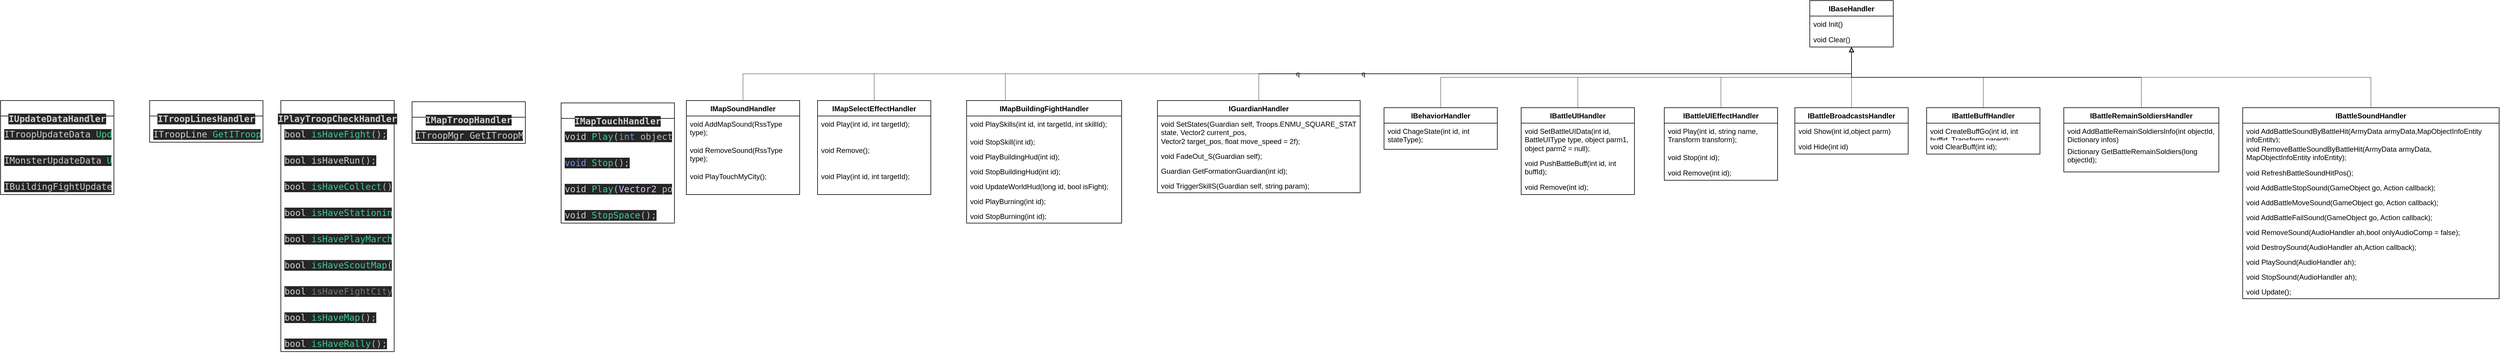 <mxfile version="22.1.5" type="github">
  <diagram id="C5RBs43oDa-KdzZeNtuy" name="Page-1">
    <mxGraphModel dx="3838" dy="683" grid="1" gridSize="10" guides="1" tooltips="1" connect="1" arrows="1" fold="1" page="1" pageScale="1" pageWidth="827" pageHeight="1169" background="none" math="0" shadow="0">
      <root>
        <mxCell id="WIyWlLk6GJQsqaUBKTNV-0" />
        <mxCell id="WIyWlLk6GJQsqaUBKTNV-1" parent="WIyWlLk6GJQsqaUBKTNV-0" />
        <mxCell id="vtyjgrVnTe7GE00nzrDD-10" value="IBaseHandler" style="swimlane;childLayout=stackLayout;horizontal=1;startSize=26;fillColor=none;horizontalStack=0;resizeParent=1;resizeParentMax=0;resizeLast=0;collapsible=1;marginBottom=0;whiteSpace=wrap;html=1;align=center;verticalAlign=top;labelBackgroundColor=none;" parent="WIyWlLk6GJQsqaUBKTNV-1" vertex="1">
          <mxGeometry x="344" y="150" width="140" height="78" as="geometry" />
        </mxCell>
        <mxCell id="vtyjgrVnTe7GE00nzrDD-11" value="void Init()" style="text;strokeColor=none;fillColor=none;align=left;verticalAlign=top;spacingLeft=4;spacingRight=4;overflow=hidden;rotatable=0;points=[[0,0.5],[1,0.5]];portConstraint=eastwest;whiteSpace=wrap;html=1;labelBackgroundColor=none;" parent="vtyjgrVnTe7GE00nzrDD-10" vertex="1">
          <mxGeometry y="26" width="140" height="26" as="geometry" />
        </mxCell>
        <mxCell id="vtyjgrVnTe7GE00nzrDD-12" value="void Clear()" style="text;strokeColor=none;fillColor=none;align=left;verticalAlign=top;spacingLeft=4;spacingRight=4;overflow=hidden;rotatable=0;points=[[0,0.5],[1,0.5]];portConstraint=eastwest;whiteSpace=wrap;html=1;labelBackgroundColor=none;" parent="vtyjgrVnTe7GE00nzrDD-10" vertex="1">
          <mxGeometry y="52" width="140" height="26" as="geometry" />
        </mxCell>
        <mxCell id="vtyjgrVnTe7GE00nzrDD-21" value="" style="edgeStyle=orthogonalEdgeStyle;rounded=0;orthogonalLoop=1;jettySize=auto;html=1;dashed=1;dashPattern=1 1;endArrow=block;endFill=0;labelBackgroundColor=none;fontColor=default;" parent="WIyWlLk6GJQsqaUBKTNV-1" source="vtyjgrVnTe7GE00nzrDD-14" target="vtyjgrVnTe7GE00nzrDD-10" edge="1">
          <mxGeometry relative="1" as="geometry" />
        </mxCell>
        <mxCell id="vtyjgrVnTe7GE00nzrDD-14" value="IBattleBroadcastsHandler" style="swimlane;childLayout=stackLayout;horizontal=1;startSize=26;fillColor=none;horizontalStack=0;resizeParent=1;resizeParentMax=0;resizeLast=0;collapsible=1;marginBottom=0;whiteSpace=wrap;html=1;align=center;verticalAlign=top;labelBackgroundColor=none;" parent="WIyWlLk6GJQsqaUBKTNV-1" vertex="1">
          <mxGeometry x="319" y="330" width="190" height="78" as="geometry" />
        </mxCell>
        <mxCell id="vtyjgrVnTe7GE00nzrDD-15" value="void Show(int id,object parm)" style="text;strokeColor=none;fillColor=none;align=left;verticalAlign=top;spacingLeft=4;spacingRight=4;overflow=hidden;rotatable=0;points=[[0,0.5],[1,0.5]];portConstraint=eastwest;whiteSpace=wrap;html=1;labelBackgroundColor=none;" parent="vtyjgrVnTe7GE00nzrDD-14" vertex="1">
          <mxGeometry y="26" width="190" height="26" as="geometry" />
        </mxCell>
        <mxCell id="vtyjgrVnTe7GE00nzrDD-16" value="void Hide(int id)" style="text;strokeColor=none;fillColor=none;align=left;verticalAlign=top;spacingLeft=4;spacingRight=4;overflow=hidden;rotatable=0;points=[[0,0.5],[1,0.5]];portConstraint=eastwest;whiteSpace=wrap;html=1;labelBackgroundColor=none;" parent="vtyjgrVnTe7GE00nzrDD-14" vertex="1">
          <mxGeometry y="52" width="190" height="26" as="geometry" />
        </mxCell>
        <mxCell id="vtyjgrVnTe7GE00nzrDD-22" value="IBattleBuffHandler" style="swimlane;childLayout=stackLayout;horizontal=1;startSize=26;fillColor=none;horizontalStack=0;resizeParent=1;resizeParentMax=0;resizeLast=0;collapsible=1;marginBottom=0;whiteSpace=wrap;html=1;align=center;verticalAlign=top;labelBackgroundColor=none;" parent="WIyWlLk6GJQsqaUBKTNV-1" vertex="1">
          <mxGeometry x="540" y="330" width="190" height="78" as="geometry" />
        </mxCell>
        <mxCell id="vtyjgrVnTe7GE00nzrDD-23" value="void CreateBuffGo(int id, int buffid, Transform parent);" style="text;strokeColor=none;fillColor=none;align=left;verticalAlign=top;spacingLeft=4;spacingRight=4;overflow=hidden;rotatable=0;points=[[0,0.5],[1,0.5]];portConstraint=eastwest;whiteSpace=wrap;html=1;labelBackgroundColor=none;" parent="vtyjgrVnTe7GE00nzrDD-22" vertex="1">
          <mxGeometry y="26" width="190" height="26" as="geometry" />
        </mxCell>
        <mxCell id="vtyjgrVnTe7GE00nzrDD-24" value="void ClearBuff(int id);" style="text;strokeColor=none;fillColor=none;align=left;verticalAlign=top;spacingLeft=4;spacingRight=4;overflow=hidden;rotatable=0;points=[[0,0.5],[1,0.5]];portConstraint=eastwest;whiteSpace=wrap;html=1;labelBackgroundColor=none;" parent="vtyjgrVnTe7GE00nzrDD-22" vertex="1">
          <mxGeometry y="52" width="190" height="26" as="geometry" />
        </mxCell>
        <mxCell id="vtyjgrVnTe7GE00nzrDD-25" value="IBattleRemainSoldiersHandler" style="swimlane;childLayout=stackLayout;horizontal=1;startSize=26;fillColor=none;horizontalStack=0;resizeParent=1;resizeParentMax=0;resizeLast=0;collapsible=1;marginBottom=0;whiteSpace=wrap;html=1;align=center;verticalAlign=top;labelBackgroundColor=none;" parent="WIyWlLk6GJQsqaUBKTNV-1" vertex="1">
          <mxGeometry x="770" y="330" width="260" height="108" as="geometry" />
        </mxCell>
        <mxCell id="vtyjgrVnTe7GE00nzrDD-26" value="void AddBattleRemainSoldiersInfo(int objectId, Dictionary infos)" style="text;strokeColor=none;fillColor=none;align=left;verticalAlign=top;spacingLeft=4;spacingRight=4;overflow=hidden;rotatable=0;points=[[0,0.5],[1,0.5]];portConstraint=eastwest;whiteSpace=wrap;html=1;labelBackgroundColor=none;" parent="vtyjgrVnTe7GE00nzrDD-25" vertex="1">
          <mxGeometry y="26" width="260" height="34" as="geometry" />
        </mxCell>
        <mxCell id="vtyjgrVnTe7GE00nzrDD-27" value="Dictionary GetBattleRemainSoldiers(long objectId);" style="text;strokeColor=none;fillColor=none;align=left;verticalAlign=top;spacingLeft=4;spacingRight=4;overflow=hidden;rotatable=0;points=[[0,0.5],[1,0.5]];portConstraint=eastwest;whiteSpace=wrap;html=1;labelBackgroundColor=none;" parent="vtyjgrVnTe7GE00nzrDD-25" vertex="1">
          <mxGeometry y="60" width="260" height="48" as="geometry" />
        </mxCell>
        <mxCell id="vtyjgrVnTe7GE00nzrDD-28" value="" style="edgeStyle=orthogonalEdgeStyle;rounded=0;orthogonalLoop=1;jettySize=auto;html=1;dashed=1;dashPattern=1 1;endArrow=block;endFill=0;exitX=0.5;exitY=0;exitDx=0;exitDy=0;labelBackgroundColor=none;fontColor=default;" parent="WIyWlLk6GJQsqaUBKTNV-1" source="vtyjgrVnTe7GE00nzrDD-22" target="vtyjgrVnTe7GE00nzrDD-10" edge="1">
          <mxGeometry relative="1" as="geometry">
            <mxPoint x="424" y="340" as="sourcePoint" />
            <mxPoint x="424" y="238" as="targetPoint" />
          </mxGeometry>
        </mxCell>
        <mxCell id="vtyjgrVnTe7GE00nzrDD-29" value="" style="edgeStyle=orthogonalEdgeStyle;rounded=0;orthogonalLoop=1;jettySize=auto;html=1;dashed=1;dashPattern=1 1;endArrow=block;endFill=0;exitX=0.5;exitY=0;exitDx=0;exitDy=0;labelBackgroundColor=none;fontColor=default;" parent="WIyWlLk6GJQsqaUBKTNV-1" source="vtyjgrVnTe7GE00nzrDD-25" target="vtyjgrVnTe7GE00nzrDD-10" edge="1">
          <mxGeometry relative="1" as="geometry">
            <mxPoint x="645" y="340" as="sourcePoint" />
            <mxPoint x="424" y="238" as="targetPoint" />
          </mxGeometry>
        </mxCell>
        <mxCell id="vtyjgrVnTe7GE00nzrDD-30" value="IBattleSoundHandler" style="swimlane;childLayout=stackLayout;horizontal=1;startSize=26;fillColor=none;horizontalStack=0;resizeParent=1;resizeParentMax=0;resizeLast=0;collapsible=1;marginBottom=0;whiteSpace=wrap;html=1;align=center;verticalAlign=top;flipH=1;labelBackgroundColor=none;" parent="WIyWlLk6GJQsqaUBKTNV-1" vertex="1">
          <mxGeometry x="1070" y="330" width="430" height="321" as="geometry" />
        </mxCell>
        <mxCell id="vtyjgrVnTe7GE00nzrDD-31" value="void AddBattleSoundByBattleHit(ArmyData armyData,MapObjectInfoEntity infoEntity);" style="text;strokeColor=none;fillColor=none;align=left;verticalAlign=top;spacingLeft=4;spacingRight=4;overflow=hidden;rotatable=0;points=[[0,0.5],[1,0.5]];portConstraint=eastwest;whiteSpace=wrap;html=1;labelBackgroundColor=none;" parent="vtyjgrVnTe7GE00nzrDD-30" vertex="1">
          <mxGeometry y="26" width="430" height="30" as="geometry" />
        </mxCell>
        <mxCell id="vtyjgrVnTe7GE00nzrDD-39" value="void RemoveBattleSoundByBattleHit(ArmyData armyData, MapObjectInfoEntity infoEntity);" style="text;strokeColor=none;fillColor=none;align=left;verticalAlign=top;spacingLeft=4;spacingRight=4;overflow=hidden;rotatable=0;points=[[0,0.5],[1,0.5]];portConstraint=eastwest;whiteSpace=wrap;html=1;labelBackgroundColor=none;" parent="vtyjgrVnTe7GE00nzrDD-30" vertex="1">
          <mxGeometry y="56" width="430" height="40" as="geometry" />
        </mxCell>
        <mxCell id="vtyjgrVnTe7GE00nzrDD-43" value="void RefreshBattleSoundHitPos();" style="text;strokeColor=none;fillColor=none;align=left;verticalAlign=top;spacingLeft=4;spacingRight=4;overflow=hidden;rotatable=0;points=[[0,0.5],[1,0.5]];portConstraint=eastwest;whiteSpace=wrap;html=1;labelBackgroundColor=none;" parent="vtyjgrVnTe7GE00nzrDD-30" vertex="1">
          <mxGeometry y="96" width="430" height="25" as="geometry" />
        </mxCell>
        <mxCell id="vtyjgrVnTe7GE00nzrDD-42" value="void AddBattleStopSound(GameObject go, Action callback);" style="text;strokeColor=none;fillColor=none;align=left;verticalAlign=top;spacingLeft=4;spacingRight=4;overflow=hidden;rotatable=0;points=[[0,0.5],[1,0.5]];portConstraint=eastwest;whiteSpace=wrap;html=1;labelBackgroundColor=none;" parent="vtyjgrVnTe7GE00nzrDD-30" vertex="1">
          <mxGeometry y="121" width="430" height="25" as="geometry" />
        </mxCell>
        <mxCell id="vtyjgrVnTe7GE00nzrDD-41" value="void AddBattleMoveSound(GameObject go, Action callback);" style="text;strokeColor=none;fillColor=none;align=left;verticalAlign=top;spacingLeft=4;spacingRight=4;overflow=hidden;rotatable=0;points=[[0,0.5],[1,0.5]];portConstraint=eastwest;whiteSpace=wrap;html=1;labelBackgroundColor=none;" parent="vtyjgrVnTe7GE00nzrDD-30" vertex="1">
          <mxGeometry y="146" width="430" height="25" as="geometry" />
        </mxCell>
        <mxCell id="vtyjgrVnTe7GE00nzrDD-40" value="void AddBattleFailSound(GameObject go, Action callback);" style="text;strokeColor=none;fillColor=none;align=left;verticalAlign=top;spacingLeft=4;spacingRight=4;overflow=hidden;rotatable=0;points=[[0,0.5],[1,0.5]];portConstraint=eastwest;whiteSpace=wrap;html=1;labelBackgroundColor=none;" parent="vtyjgrVnTe7GE00nzrDD-30" vertex="1">
          <mxGeometry y="171" width="430" height="25" as="geometry" />
        </mxCell>
        <mxCell id="vtyjgrVnTe7GE00nzrDD-45" value="void RemoveSound(AudioHandler ah,bool onlyAudioComp = false);" style="text;strokeColor=none;fillColor=none;align=left;verticalAlign=top;spacingLeft=4;spacingRight=4;overflow=hidden;rotatable=0;points=[[0,0.5],[1,0.5]];portConstraint=eastwest;whiteSpace=wrap;html=1;labelBackgroundColor=none;" parent="vtyjgrVnTe7GE00nzrDD-30" vertex="1">
          <mxGeometry y="196" width="430" height="25" as="geometry" />
        </mxCell>
        <mxCell id="vtyjgrVnTe7GE00nzrDD-44" value="void DestroySound(AudioHandler ah,Action callback);" style="text;strokeColor=none;fillColor=none;align=left;verticalAlign=top;spacingLeft=4;spacingRight=4;overflow=hidden;rotatable=0;points=[[0,0.5],[1,0.5]];portConstraint=eastwest;whiteSpace=wrap;html=1;labelBackgroundColor=none;" parent="vtyjgrVnTe7GE00nzrDD-30" vertex="1">
          <mxGeometry y="221" width="430" height="25" as="geometry" />
        </mxCell>
        <mxCell id="vtyjgrVnTe7GE00nzrDD-47" value="void PlaySound(AudioHandler ah);" style="text;strokeColor=none;fillColor=none;align=left;verticalAlign=top;spacingLeft=4;spacingRight=4;overflow=hidden;rotatable=0;points=[[0,0.5],[1,0.5]];portConstraint=eastwest;whiteSpace=wrap;html=1;labelBackgroundColor=none;" parent="vtyjgrVnTe7GE00nzrDD-30" vertex="1">
          <mxGeometry y="246" width="430" height="25" as="geometry" />
        </mxCell>
        <mxCell id="vtyjgrVnTe7GE00nzrDD-46" value="void StopSound(AudioHandler ah);" style="text;strokeColor=none;fillColor=none;align=left;verticalAlign=top;spacingLeft=4;spacingRight=4;overflow=hidden;rotatable=0;points=[[0,0.5],[1,0.5]];portConstraint=eastwest;whiteSpace=wrap;html=1;labelBackgroundColor=none;" parent="vtyjgrVnTe7GE00nzrDD-30" vertex="1">
          <mxGeometry y="271" width="430" height="25" as="geometry" />
        </mxCell>
        <mxCell id="vtyjgrVnTe7GE00nzrDD-32" value="void Update();" style="text;strokeColor=none;fillColor=none;align=left;verticalAlign=top;spacingLeft=4;spacingRight=4;overflow=hidden;rotatable=0;points=[[0,0.5],[1,0.5]];portConstraint=eastwest;whiteSpace=wrap;html=1;labelBackgroundColor=none;" parent="vtyjgrVnTe7GE00nzrDD-30" vertex="1">
          <mxGeometry y="296" width="430" height="25" as="geometry" />
        </mxCell>
        <mxCell id="vtyjgrVnTe7GE00nzrDD-49" value="" style="edgeStyle=orthogonalEdgeStyle;rounded=0;orthogonalLoop=1;jettySize=auto;html=1;dashed=1;dashPattern=1 1;endArrow=block;endFill=0;exitX=0.5;exitY=0;exitDx=0;exitDy=0;labelBackgroundColor=none;fontColor=default;" parent="WIyWlLk6GJQsqaUBKTNV-1" source="vtyjgrVnTe7GE00nzrDD-30" target="vtyjgrVnTe7GE00nzrDD-10" edge="1">
          <mxGeometry relative="1" as="geometry">
            <mxPoint x="910" y="340" as="sourcePoint" />
            <mxPoint x="424" y="238" as="targetPoint" />
          </mxGeometry>
        </mxCell>
        <mxCell id="vtyjgrVnTe7GE00nzrDD-50" value="IBattleUIEffectHandler" style="swimlane;childLayout=stackLayout;horizontal=1;startSize=26;fillColor=none;horizontalStack=0;resizeParent=1;resizeParentMax=0;resizeLast=0;collapsible=1;marginBottom=0;whiteSpace=wrap;html=1;align=center;verticalAlign=top;labelBackgroundColor=none;" parent="WIyWlLk6GJQsqaUBKTNV-1" vertex="1">
          <mxGeometry x="100" y="330" width="190" height="122" as="geometry" />
        </mxCell>
        <mxCell id="vtyjgrVnTe7GE00nzrDD-51" value="void Play(int id, string name, Transform transform);" style="text;strokeColor=none;fillColor=none;align=left;verticalAlign=top;spacingLeft=4;spacingRight=4;overflow=hidden;rotatable=0;points=[[0,0.5],[1,0.5]];portConstraint=eastwest;whiteSpace=wrap;html=1;labelBackgroundColor=none;" parent="vtyjgrVnTe7GE00nzrDD-50" vertex="1">
          <mxGeometry y="26" width="190" height="44" as="geometry" />
        </mxCell>
        <mxCell id="vtyjgrVnTe7GE00nzrDD-53" value="void Stop(int id);" style="text;strokeColor=none;fillColor=none;align=left;verticalAlign=top;spacingLeft=4;spacingRight=4;overflow=hidden;rotatable=0;points=[[0,0.5],[1,0.5]];portConstraint=eastwest;whiteSpace=wrap;html=1;labelBackgroundColor=none;" parent="vtyjgrVnTe7GE00nzrDD-50" vertex="1">
          <mxGeometry y="70" width="190" height="26" as="geometry" />
        </mxCell>
        <mxCell id="vtyjgrVnTe7GE00nzrDD-52" value="void Remove(int id);" style="text;strokeColor=none;fillColor=none;align=left;verticalAlign=top;spacingLeft=4;spacingRight=4;overflow=hidden;rotatable=0;points=[[0,0.5],[1,0.5]];portConstraint=eastwest;whiteSpace=wrap;html=1;labelBackgroundColor=none;" parent="vtyjgrVnTe7GE00nzrDD-50" vertex="1">
          <mxGeometry y="96" width="190" height="26" as="geometry" />
        </mxCell>
        <mxCell id="vtyjgrVnTe7GE00nzrDD-54" value="" style="edgeStyle=orthogonalEdgeStyle;rounded=0;orthogonalLoop=1;jettySize=auto;html=1;dashed=1;dashPattern=1 1;endArrow=block;endFill=0;exitX=0.5;exitY=0;exitDx=0;exitDy=0;labelBackgroundColor=none;fontColor=default;" parent="WIyWlLk6GJQsqaUBKTNV-1" source="vtyjgrVnTe7GE00nzrDD-50" target="vtyjgrVnTe7GE00nzrDD-10" edge="1">
          <mxGeometry relative="1" as="geometry">
            <mxPoint x="424" y="340" as="sourcePoint" />
            <mxPoint x="424" y="238" as="targetPoint" />
          </mxGeometry>
        </mxCell>
        <mxCell id="vtyjgrVnTe7GE00nzrDD-55" value="IBattleUIHandler" style="swimlane;childLayout=stackLayout;horizontal=1;startSize=26;fillColor=none;horizontalStack=0;resizeParent=1;resizeParentMax=0;resizeLast=0;collapsible=1;marginBottom=0;whiteSpace=wrap;html=1;align=center;verticalAlign=top;labelBackgroundColor=none;" parent="WIyWlLk6GJQsqaUBKTNV-1" vertex="1">
          <mxGeometry x="-140" y="330" width="190" height="146" as="geometry" />
        </mxCell>
        <mxCell id="vtyjgrVnTe7GE00nzrDD-56" value="void SetBattleUIData(int id, BattleUIType type, object parm1, object parm2 = null);" style="text;strokeColor=none;fillColor=none;align=left;verticalAlign=top;spacingLeft=4;spacingRight=4;overflow=hidden;rotatable=0;points=[[0,0.5],[1,0.5]];portConstraint=eastwest;whiteSpace=wrap;html=1;labelBackgroundColor=none;" parent="vtyjgrVnTe7GE00nzrDD-55" vertex="1">
          <mxGeometry y="26" width="190" height="54" as="geometry" />
        </mxCell>
        <mxCell id="vtyjgrVnTe7GE00nzrDD-57" value="void PushBattleBuff(int id, int buffId);" style="text;strokeColor=none;fillColor=none;align=left;verticalAlign=top;spacingLeft=4;spacingRight=4;overflow=hidden;rotatable=0;points=[[0,0.5],[1,0.5]];portConstraint=eastwest;whiteSpace=wrap;html=1;labelBackgroundColor=none;" parent="vtyjgrVnTe7GE00nzrDD-55" vertex="1">
          <mxGeometry y="80" width="190" height="40" as="geometry" />
        </mxCell>
        <mxCell id="vtyjgrVnTe7GE00nzrDD-58" value="void Remove(int id);" style="text;strokeColor=none;fillColor=none;align=left;verticalAlign=top;spacingLeft=4;spacingRight=4;overflow=hidden;rotatable=0;points=[[0,0.5],[1,0.5]];portConstraint=eastwest;whiteSpace=wrap;html=1;labelBackgroundColor=none;" parent="vtyjgrVnTe7GE00nzrDD-55" vertex="1">
          <mxGeometry y="120" width="190" height="26" as="geometry" />
        </mxCell>
        <mxCell id="vtyjgrVnTe7GE00nzrDD-59" value="" style="edgeStyle=orthogonalEdgeStyle;rounded=0;orthogonalLoop=1;jettySize=auto;html=1;dashed=1;dashPattern=1 1;endArrow=block;endFill=0;exitX=0.5;exitY=0;exitDx=0;exitDy=0;labelBackgroundColor=none;fontColor=default;" parent="WIyWlLk6GJQsqaUBKTNV-1" source="vtyjgrVnTe7GE00nzrDD-55" target="vtyjgrVnTe7GE00nzrDD-10" edge="1">
          <mxGeometry relative="1" as="geometry">
            <mxPoint x="205" y="340" as="sourcePoint" />
            <mxPoint x="420" y="240" as="targetPoint" />
          </mxGeometry>
        </mxCell>
        <mxCell id="vtyjgrVnTe7GE00nzrDD-60" value="IBehaviorHandler" style="swimlane;childLayout=stackLayout;horizontal=1;startSize=26;fillColor=none;horizontalStack=0;resizeParent=1;resizeParentMax=0;resizeLast=0;collapsible=1;marginBottom=0;whiteSpace=wrap;html=1;align=center;verticalAlign=top;labelBackgroundColor=none;" parent="WIyWlLk6GJQsqaUBKTNV-1" vertex="1">
          <mxGeometry x="-370" y="330" width="190" height="70" as="geometry" />
        </mxCell>
        <mxCell id="vtyjgrVnTe7GE00nzrDD-62" value="void ChageState(int id, int stateType);" style="text;strokeColor=none;fillColor=none;align=left;verticalAlign=top;spacingLeft=4;spacingRight=4;overflow=hidden;rotatable=0;points=[[0,0.5],[1,0.5]];portConstraint=eastwest;whiteSpace=wrap;html=1;labelBackgroundColor=none;" parent="vtyjgrVnTe7GE00nzrDD-60" vertex="1">
          <mxGeometry y="26" width="190" height="44" as="geometry" />
        </mxCell>
        <mxCell id="vtyjgrVnTe7GE00nzrDD-64" value="" style="edgeStyle=orthogonalEdgeStyle;rounded=0;orthogonalLoop=1;jettySize=auto;html=1;dashed=1;dashPattern=1 1;endArrow=block;endFill=0;exitX=0.5;exitY=0;exitDx=0;exitDy=0;labelBackgroundColor=none;fontColor=default;" parent="WIyWlLk6GJQsqaUBKTNV-1" source="vtyjgrVnTe7GE00nzrDD-60" target="vtyjgrVnTe7GE00nzrDD-10" edge="1">
          <mxGeometry relative="1" as="geometry">
            <mxPoint x="-35" y="340" as="sourcePoint" />
            <mxPoint x="424" y="238" as="targetPoint" />
          </mxGeometry>
        </mxCell>
        <mxCell id="vtyjgrVnTe7GE00nzrDD-65" value="IGuardianHandler" style="swimlane;childLayout=stackLayout;horizontal=1;startSize=26;fillColor=none;horizontalStack=0;resizeParent=1;resizeParentMax=0;resizeLast=0;collapsible=1;marginBottom=0;whiteSpace=wrap;html=1;align=center;verticalAlign=top;labelBackgroundColor=none;" parent="WIyWlLk6GJQsqaUBKTNV-1" vertex="1">
          <mxGeometry x="-750" y="318" width="340" height="155" as="geometry" />
        </mxCell>
        <mxCell id="vtyjgrVnTe7GE00nzrDD-66" value="void SetStates(Guardian self, Troops.ENMU_SQUARE_STAT state, Vector2 current_pos,&#xa;    Vector2 target_pos, float move_speed = 2f);" style="text;strokeColor=none;fillColor=none;align=left;verticalAlign=top;spacingLeft=4;spacingRight=4;overflow=hidden;rotatable=0;points=[[0,0.5],[1,0.5]];portConstraint=eastwest;whiteSpace=wrap;html=1;labelBackgroundColor=none;" parent="vtyjgrVnTe7GE00nzrDD-65" vertex="1">
          <mxGeometry y="26" width="340" height="54" as="geometry" />
        </mxCell>
        <mxCell id="vtyjgrVnTe7GE00nzrDD-67" value="void FadeOut_S(Guardian self);" style="text;strokeColor=none;fillColor=none;align=left;verticalAlign=top;spacingLeft=4;spacingRight=4;overflow=hidden;rotatable=0;points=[[0,0.5],[1,0.5]];portConstraint=eastwest;whiteSpace=wrap;html=1;labelBackgroundColor=none;" parent="vtyjgrVnTe7GE00nzrDD-65" vertex="1">
          <mxGeometry y="80" width="340" height="25" as="geometry" />
        </mxCell>
        <mxCell id="vtyjgrVnTe7GE00nzrDD-69" value="Guardian GetFormationGuardian(int id);" style="text;strokeColor=none;fillColor=none;align=left;verticalAlign=top;spacingLeft=4;spacingRight=4;overflow=hidden;rotatable=0;points=[[0,0.5],[1,0.5]];portConstraint=eastwest;whiteSpace=wrap;html=1;labelBackgroundColor=none;" parent="vtyjgrVnTe7GE00nzrDD-65" vertex="1">
          <mxGeometry y="105" width="340" height="25" as="geometry" />
        </mxCell>
        <mxCell id="vtyjgrVnTe7GE00nzrDD-68" value="void TriggerSkillS(Guardian self, string param);" style="text;strokeColor=none;fillColor=none;align=left;verticalAlign=top;spacingLeft=4;spacingRight=4;overflow=hidden;rotatable=0;points=[[0,0.5],[1,0.5]];portConstraint=eastwest;whiteSpace=wrap;html=1;labelBackgroundColor=none;" parent="vtyjgrVnTe7GE00nzrDD-65" vertex="1">
          <mxGeometry y="130" width="340" height="25" as="geometry" />
        </mxCell>
        <mxCell id="vtyjgrVnTe7GE00nzrDD-70" value="IMapBuildingFightHandler" style="swimlane;childLayout=stackLayout;horizontal=1;startSize=26;fillColor=none;horizontalStack=0;resizeParent=1;resizeParentMax=0;resizeLast=0;collapsible=1;marginBottom=0;whiteSpace=wrap;html=1;align=center;verticalAlign=top;flipH=1;labelBackgroundColor=none;" parent="WIyWlLk6GJQsqaUBKTNV-1" vertex="1">
          <mxGeometry x="-1070" y="318" width="260" height="206" as="geometry" />
        </mxCell>
        <mxCell id="vtyjgrVnTe7GE00nzrDD-71" value="void PlaySkills(int id, int targetId, int skillId);" style="text;strokeColor=none;fillColor=none;align=left;verticalAlign=top;spacingLeft=4;spacingRight=4;overflow=hidden;rotatable=0;points=[[0,0.5],[1,0.5]];portConstraint=eastwest;whiteSpace=wrap;html=1;labelBackgroundColor=none;" parent="vtyjgrVnTe7GE00nzrDD-70" vertex="1">
          <mxGeometry y="26" width="260" height="30" as="geometry" />
        </mxCell>
        <mxCell id="vtyjgrVnTe7GE00nzrDD-72" value="void StopSkill(int id);" style="text;strokeColor=none;fillColor=none;align=left;verticalAlign=top;spacingLeft=4;spacingRight=4;overflow=hidden;rotatable=0;points=[[0,0.5],[1,0.5]];portConstraint=eastwest;whiteSpace=wrap;html=1;labelBackgroundColor=none;" parent="vtyjgrVnTe7GE00nzrDD-70" vertex="1">
          <mxGeometry y="56" width="260" height="25" as="geometry" />
        </mxCell>
        <mxCell id="vtyjgrVnTe7GE00nzrDD-73" value="void PlayBuildingHud(int id);" style="text;strokeColor=none;fillColor=none;align=left;verticalAlign=top;spacingLeft=4;spacingRight=4;overflow=hidden;rotatable=0;points=[[0,0.5],[1,0.5]];portConstraint=eastwest;whiteSpace=wrap;html=1;labelBackgroundColor=none;" parent="vtyjgrVnTe7GE00nzrDD-70" vertex="1">
          <mxGeometry y="81" width="260" height="25" as="geometry" />
        </mxCell>
        <mxCell id="vtyjgrVnTe7GE00nzrDD-74" value="void StopBuildingHud(int id);" style="text;strokeColor=none;fillColor=none;align=left;verticalAlign=top;spacingLeft=4;spacingRight=4;overflow=hidden;rotatable=0;points=[[0,0.5],[1,0.5]];portConstraint=eastwest;whiteSpace=wrap;html=1;labelBackgroundColor=none;" parent="vtyjgrVnTe7GE00nzrDD-70" vertex="1">
          <mxGeometry y="106" width="260" height="25" as="geometry" />
        </mxCell>
        <mxCell id="vtyjgrVnTe7GE00nzrDD-75" value="void UpdateWorldHud(long id, bool isFight);" style="text;strokeColor=none;fillColor=none;align=left;verticalAlign=top;spacingLeft=4;spacingRight=4;overflow=hidden;rotatable=0;points=[[0,0.5],[1,0.5]];portConstraint=eastwest;whiteSpace=wrap;html=1;labelBackgroundColor=none;" parent="vtyjgrVnTe7GE00nzrDD-70" vertex="1">
          <mxGeometry y="131" width="260" height="25" as="geometry" />
        </mxCell>
        <mxCell id="vtyjgrVnTe7GE00nzrDD-76" value="void PlayBurning(int id);" style="text;strokeColor=none;fillColor=none;align=left;verticalAlign=top;spacingLeft=4;spacingRight=4;overflow=hidden;rotatable=0;points=[[0,0.5],[1,0.5]];portConstraint=eastwest;whiteSpace=wrap;html=1;labelBackgroundColor=none;" parent="vtyjgrVnTe7GE00nzrDD-70" vertex="1">
          <mxGeometry y="156" width="260" height="25" as="geometry" />
        </mxCell>
        <mxCell id="vtyjgrVnTe7GE00nzrDD-77" value="void StopBurning(int id);" style="text;strokeColor=none;fillColor=none;align=left;verticalAlign=top;spacingLeft=4;spacingRight=4;overflow=hidden;rotatable=0;points=[[0,0.5],[1,0.5]];portConstraint=eastwest;whiteSpace=wrap;html=1;labelBackgroundColor=none;" parent="vtyjgrVnTe7GE00nzrDD-70" vertex="1">
          <mxGeometry y="181" width="260" height="25" as="geometry" />
        </mxCell>
        <mxCell id="vtyjgrVnTe7GE00nzrDD-82" value="IMapSelectEffectHandler" style="swimlane;childLayout=stackLayout;horizontal=1;startSize=26;fillColor=none;horizontalStack=0;resizeParent=1;resizeParentMax=0;resizeLast=0;collapsible=1;marginBottom=0;whiteSpace=wrap;html=1;align=center;verticalAlign=top;labelBackgroundColor=none;" parent="WIyWlLk6GJQsqaUBKTNV-1" vertex="1">
          <mxGeometry x="-1320" y="318" width="190" height="158" as="geometry" />
        </mxCell>
        <mxCell id="vtyjgrVnTe7GE00nzrDD-83" value="void Play(int id, int targetId);" style="text;strokeColor=none;fillColor=none;align=left;verticalAlign=top;spacingLeft=4;spacingRight=4;overflow=hidden;rotatable=0;points=[[0,0.5],[1,0.5]];portConstraint=eastwest;whiteSpace=wrap;html=1;labelBackgroundColor=none;" parent="vtyjgrVnTe7GE00nzrDD-82" vertex="1">
          <mxGeometry y="26" width="190" height="44" as="geometry" />
        </mxCell>
        <mxCell id="vtyjgrVnTe7GE00nzrDD-84" value="void Remove();" style="text;strokeColor=none;fillColor=none;align=left;verticalAlign=top;spacingLeft=4;spacingRight=4;overflow=hidden;rotatable=0;points=[[0,0.5],[1,0.5]];portConstraint=eastwest;whiteSpace=wrap;html=1;labelBackgroundColor=none;" parent="vtyjgrVnTe7GE00nzrDD-82" vertex="1">
          <mxGeometry y="70" width="190" height="44" as="geometry" />
        </mxCell>
        <mxCell id="vtyjgrVnTe7GE00nzrDD-85" value="void Play(int id, int targetId);" style="text;strokeColor=none;fillColor=none;align=left;verticalAlign=top;spacingLeft=4;spacingRight=4;overflow=hidden;rotatable=0;points=[[0,0.5],[1,0.5]];portConstraint=eastwest;whiteSpace=wrap;html=1;labelBackgroundColor=none;" parent="vtyjgrVnTe7GE00nzrDD-82" vertex="1">
          <mxGeometry y="114" width="190" height="44" as="geometry" />
        </mxCell>
        <mxCell id="vtyjgrVnTe7GE00nzrDD-86" value="IMapSoundHandler" style="swimlane;childLayout=stackLayout;horizontal=1;startSize=26;fillColor=none;horizontalStack=0;resizeParent=1;resizeParentMax=0;resizeLast=0;collapsible=1;marginBottom=0;whiteSpace=wrap;html=1;align=center;verticalAlign=top;labelBackgroundColor=none;" parent="WIyWlLk6GJQsqaUBKTNV-1" vertex="1">
          <mxGeometry x="-1540" y="318" width="190" height="158" as="geometry" />
        </mxCell>
        <mxCell id="vtyjgrVnTe7GE00nzrDD-87" value="void AddMapSound(RssType type);" style="text;strokeColor=none;fillColor=none;align=left;verticalAlign=top;spacingLeft=4;spacingRight=4;overflow=hidden;rotatable=0;points=[[0,0.5],[1,0.5]];portConstraint=eastwest;whiteSpace=wrap;html=1;labelBackgroundColor=none;" parent="vtyjgrVnTe7GE00nzrDD-86" vertex="1">
          <mxGeometry y="26" width="190" height="44" as="geometry" />
        </mxCell>
        <mxCell id="vtyjgrVnTe7GE00nzrDD-88" value="void RemoveSound(RssType type);" style="text;strokeColor=none;fillColor=none;align=left;verticalAlign=top;spacingLeft=4;spacingRight=4;overflow=hidden;rotatable=0;points=[[0,0.5],[1,0.5]];portConstraint=eastwest;whiteSpace=wrap;html=1;labelBackgroundColor=none;" parent="vtyjgrVnTe7GE00nzrDD-86" vertex="1">
          <mxGeometry y="70" width="190" height="44" as="geometry" />
        </mxCell>
        <mxCell id="vtyjgrVnTe7GE00nzrDD-89" value="void PlayTouchMyCity();" style="text;strokeColor=none;fillColor=none;align=left;verticalAlign=top;spacingLeft=4;spacingRight=4;overflow=hidden;rotatable=0;points=[[0,0.5],[1,0.5]];portConstraint=eastwest;whiteSpace=wrap;html=1;labelBackgroundColor=none;" parent="vtyjgrVnTe7GE00nzrDD-86" vertex="1">
          <mxGeometry y="114" width="190" height="44" as="geometry" />
        </mxCell>
        <mxCell id="Op8ffDtE-_ja0pogV6lT-0" value="" style="edgeStyle=orthogonalEdgeStyle;rounded=0;orthogonalLoop=1;jettySize=auto;html=1;dashed=1;dashPattern=1 1;endArrow=block;endFill=0;exitX=0.5;exitY=0;exitDx=0;exitDy=0;labelBackgroundColor=none;fontColor=default;" edge="1" parent="WIyWlLk6GJQsqaUBKTNV-1" source="vtyjgrVnTe7GE00nzrDD-65" target="vtyjgrVnTe7GE00nzrDD-10">
          <mxGeometry relative="1" as="geometry">
            <mxPoint x="-265" y="340" as="sourcePoint" />
            <mxPoint x="424" y="238" as="targetPoint" />
          </mxGeometry>
        </mxCell>
        <mxCell id="Op8ffDtE-_ja0pogV6lT-1" value="" style="edgeStyle=orthogonalEdgeStyle;rounded=0;orthogonalLoop=1;jettySize=auto;html=1;dashed=1;dashPattern=1 1;endArrow=block;endFill=0;exitX=0.25;exitY=0;exitDx=0;exitDy=0;labelBackgroundColor=none;fontColor=default;" edge="1" parent="WIyWlLk6GJQsqaUBKTNV-1" source="vtyjgrVnTe7GE00nzrDD-70" target="vtyjgrVnTe7GE00nzrDD-10">
          <mxGeometry relative="1" as="geometry">
            <mxPoint x="-255" y="350" as="sourcePoint" />
            <mxPoint x="434" y="248" as="targetPoint" />
          </mxGeometry>
        </mxCell>
        <mxCell id="Op8ffDtE-_ja0pogV6lT-2" value="q" style="edgeStyle=orthogonalEdgeStyle;rounded=0;orthogonalLoop=1;jettySize=auto;html=1;dashed=1;dashPattern=1 1;endArrow=block;endFill=0;exitX=0.5;exitY=0;exitDx=0;exitDy=0;labelBackgroundColor=none;fontColor=default;" edge="1" parent="WIyWlLk6GJQsqaUBKTNV-1" source="vtyjgrVnTe7GE00nzrDD-82" target="vtyjgrVnTe7GE00nzrDD-10">
          <mxGeometry relative="1" as="geometry">
            <mxPoint x="-995" y="328" as="sourcePoint" />
            <mxPoint x="420" y="230" as="targetPoint" />
          </mxGeometry>
        </mxCell>
        <mxCell id="Op8ffDtE-_ja0pogV6lT-5" value="q" style="edgeStyle=orthogonalEdgeStyle;rounded=0;orthogonalLoop=1;jettySize=auto;html=1;dashed=1;dashPattern=1 1;endArrow=block;endFill=0;exitX=0.5;exitY=0;exitDx=0;exitDy=0;labelBackgroundColor=none;fontColor=default;" edge="1" parent="WIyWlLk6GJQsqaUBKTNV-1" source="vtyjgrVnTe7GE00nzrDD-86" target="vtyjgrVnTe7GE00nzrDD-10">
          <mxGeometry relative="1" as="geometry">
            <mxPoint x="-1215" y="328" as="sourcePoint" />
            <mxPoint x="424" y="238" as="targetPoint" />
          </mxGeometry>
        </mxCell>
        <mxCell id="Op8ffDtE-_ja0pogV6lT-6" value="&lt;pre style=&quot;background-color:#262626;color:#d0d0d0;font-family:&#39;JetBrains Mono&#39;,monospace;font-size:11.3pt;&quot;&gt;&lt;pre style=&quot;font-family: &amp;quot;JetBrains Mono&amp;quot;, monospace; font-size: 11.3pt;&quot;&gt;IMapTouchHandler&lt;/pre&gt;&lt;/pre&gt;" style="swimlane;childLayout=stackLayout;horizontal=1;startSize=26;fillColor=none;horizontalStack=0;resizeParent=1;resizeParentMax=0;resizeLast=0;collapsible=1;marginBottom=0;whiteSpace=wrap;html=1;align=center;verticalAlign=top;labelBackgroundColor=none;" vertex="1" parent="WIyWlLk6GJQsqaUBKTNV-1">
          <mxGeometry x="-1750" y="322" width="190" height="202" as="geometry" />
        </mxCell>
        <mxCell id="Op8ffDtE-_ja0pogV6lT-7" value="&lt;pre style=&quot;background-color:#262626;color:#d0d0d0;font-family:&#39;JetBrains Mono&#39;,monospace;font-size:11.3pt;&quot;&gt;void &lt;span style=&quot;color:#39cc8f;&quot;&gt;Play&lt;/span&gt;&lt;span style=&quot;color:#bdbdbd;&quot;&gt;(&lt;/span&gt;&lt;span style=&quot;color:#6c95eb;&quot;&gt;int &lt;/span&gt;&lt;span style=&quot;color:#bdbdbd;&quot;&gt;objectId, &lt;/span&gt;&lt;span style=&quot;color:#e1bfff;&quot;&gt;Vector2 &lt;/span&gt;&lt;span style=&quot;color:#bdbdbd;&quot;&gt;pos);&lt;/span&gt;&lt;/pre&gt;" style="text;strokeColor=none;fillColor=none;align=left;verticalAlign=top;spacingLeft=4;spacingRight=4;overflow=hidden;rotatable=0;points=[[0,0.5],[1,0.5]];portConstraint=eastwest;whiteSpace=wrap;html=1;labelBackgroundColor=none;" vertex="1" parent="Op8ffDtE-_ja0pogV6lT-6">
          <mxGeometry y="26" width="190" height="44" as="geometry" />
        </mxCell>
        <mxCell id="Op8ffDtE-_ja0pogV6lT-10" value="&lt;pre style=&quot;background-color:#262626;color:#d0d0d0;font-family:&#39;JetBrains Mono&#39;,monospace;font-size:11.3pt;&quot;&gt;&lt;span style=&quot;color:#6c95eb;&quot;&gt;void &lt;/span&gt;&lt;span style=&quot;color:#39cc8f;&quot;&gt;Stop&lt;/span&gt;&lt;span style=&quot;color:#bdbdbd;&quot;&gt;();&lt;/span&gt;&lt;/pre&gt;" style="text;strokeColor=none;fillColor=none;align=left;verticalAlign=top;spacingLeft=4;spacingRight=4;overflow=hidden;rotatable=0;points=[[0,0.5],[1,0.5]];portConstraint=eastwest;whiteSpace=wrap;html=1;labelBackgroundColor=none;" vertex="1" parent="Op8ffDtE-_ja0pogV6lT-6">
          <mxGeometry y="70" width="190" height="44" as="geometry" />
        </mxCell>
        <mxCell id="Op8ffDtE-_ja0pogV6lT-8" value="&lt;pre style=&quot;background-color:#262626;color:#d0d0d0;font-family:&#39;JetBrains Mono&#39;,monospace;font-size:11.3pt;&quot;&gt;void &lt;span style=&quot;color:#39cc8f;&quot;&gt;Play&lt;/span&gt;&lt;span style=&quot;color:#bdbdbd;&quot;&gt;(&lt;/span&gt;&lt;span style=&quot;color:#e1bfff;&quot;&gt;Vector2 &lt;/span&gt;&lt;span style=&quot;color:#bdbdbd;&quot;&gt;pos ,&lt;/span&gt;&lt;span style=&quot;color:#e1bfff;&quot;&gt;Vector2 &lt;/span&gt;&lt;span style=&quot;color:#bdbdbd;&quot;&gt;targetPos);&lt;/span&gt;&lt;/pre&gt;" style="text;strokeColor=none;fillColor=none;align=left;verticalAlign=top;spacingLeft=4;spacingRight=4;overflow=hidden;rotatable=0;points=[[0,0.5],[1,0.5]];portConstraint=eastwest;whiteSpace=wrap;html=1;labelBackgroundColor=none;" vertex="1" parent="Op8ffDtE-_ja0pogV6lT-6">
          <mxGeometry y="114" width="190" height="44" as="geometry" />
        </mxCell>
        <mxCell id="Op8ffDtE-_ja0pogV6lT-9" value="&lt;pre style=&quot;background-color:#262626;color:#d0d0d0;font-family:&#39;JetBrains Mono&#39;,monospace;font-size:11.3pt;&quot;&gt;&lt;pre style=&quot;font-family: &amp;quot;JetBrains Mono&amp;quot;, monospace; font-size: 11.3pt;&quot;&gt;void &lt;span style=&quot;color:#39cc8f;&quot;&gt;StopSpace&lt;/span&gt;&lt;span style=&quot;color:#bdbdbd;&quot;&gt;();&lt;/span&gt;&lt;/pre&gt;&lt;/pre&gt;" style="text;strokeColor=none;fillColor=none;align=left;verticalAlign=top;spacingLeft=4;spacingRight=4;overflow=hidden;rotatable=0;points=[[0,0.5],[1,0.5]];portConstraint=eastwest;whiteSpace=wrap;html=1;labelBackgroundColor=none;" vertex="1" parent="Op8ffDtE-_ja0pogV6lT-6">
          <mxGeometry y="158" width="190" height="44" as="geometry" />
        </mxCell>
        <mxCell id="Op8ffDtE-_ja0pogV6lT-11" value="&lt;pre style=&quot;background-color:#262626;color:#d0d0d0;font-family:&#39;JetBrains Mono&#39;,monospace;font-size:11.3pt;&quot;&gt;&lt;pre style=&quot;font-family: &amp;quot;JetBrains Mono&amp;quot;, monospace; font-size: 11.3pt;&quot;&gt;IMapTroopHandler&lt;/pre&gt;&lt;/pre&gt;" style="swimlane;childLayout=stackLayout;horizontal=1;startSize=26;fillColor=none;horizontalStack=0;resizeParent=1;resizeParentMax=0;resizeLast=0;collapsible=1;marginBottom=0;whiteSpace=wrap;html=1;align=center;verticalAlign=top;labelBackgroundColor=none;" vertex="1" parent="WIyWlLk6GJQsqaUBKTNV-1">
          <mxGeometry x="-2000" y="320" width="190" height="70" as="geometry" />
        </mxCell>
        <mxCell id="Op8ffDtE-_ja0pogV6lT-13" value="&lt;pre style=&quot;background-color:#262626;color:#d0d0d0;font-family:&#39;JetBrains Mono&#39;,monospace;font-size:11.3pt;&quot;&gt;&lt;pre style=&quot;font-family: &amp;quot;JetBrains Mono&amp;quot;, monospace; font-size: 11.3pt;&quot;&gt;ITroopMgr GetITroopMgr();&lt;/pre&gt;&lt;/pre&gt;" style="text;strokeColor=none;fillColor=none;align=left;verticalAlign=top;spacingLeft=4;spacingRight=4;overflow=hidden;rotatable=0;points=[[0,0.5],[1,0.5]];portConstraint=eastwest;whiteSpace=wrap;html=1;labelBackgroundColor=none;" vertex="1" parent="Op8ffDtE-_ja0pogV6lT-11">
          <mxGeometry y="26" width="190" height="44" as="geometry" />
        </mxCell>
        <mxCell id="Op8ffDtE-_ja0pogV6lT-17" value="&lt;pre style=&quot;background-color:#262626;color:#d0d0d0;font-family:&#39;JetBrains Mono&#39;,monospace;font-size:11.3pt;&quot;&gt;&lt;pre style=&quot;font-family: &amp;quot;JetBrains Mono&amp;quot;, monospace; font-size: 11.3pt;&quot;&gt;IPlayTroopCheckHandler&lt;/pre&gt;&lt;/pre&gt;" style="swimlane;childLayout=stackLayout;horizontal=1;startSize=26;fillColor=none;horizontalStack=0;resizeParent=1;resizeParentMax=0;resizeLast=0;collapsible=1;marginBottom=0;whiteSpace=wrap;html=1;align=center;verticalAlign=top;labelBackgroundColor=none;" vertex="1" parent="WIyWlLk6GJQsqaUBKTNV-1">
          <mxGeometry x="-2220" y="318" width="190" height="422" as="geometry" />
        </mxCell>
        <mxCell id="Op8ffDtE-_ja0pogV6lT-18" value="&lt;pre style=&quot;background-color:#262626;color:#d0d0d0;font-family:&#39;JetBrains Mono&#39;,monospace;font-size:11.3pt;&quot;&gt;&lt;pre style=&quot;font-family: &amp;quot;JetBrains Mono&amp;quot;, monospace; font-size: 11.3pt;&quot;&gt;bool &lt;span style=&quot;color:#39cc8f;&quot;&gt;isHaveFight&lt;/span&gt;&lt;span style=&quot;color:#bdbdbd;&quot;&gt;();&lt;/span&gt;&lt;/pre&gt;&lt;/pre&gt;" style="text;strokeColor=none;fillColor=none;align=left;verticalAlign=top;spacingLeft=4;spacingRight=4;overflow=hidden;rotatable=0;points=[[0,0.5],[1,0.5]];portConstraint=eastwest;whiteSpace=wrap;html=1;labelBackgroundColor=none;" vertex="1" parent="Op8ffDtE-_ja0pogV6lT-17">
          <mxGeometry y="26" width="190" height="44" as="geometry" />
        </mxCell>
        <mxCell id="Op8ffDtE-_ja0pogV6lT-19" value="&lt;pre style=&quot;background-color:#262626;color:#d0d0d0;font-family:&#39;JetBrains Mono&#39;,monospace;font-size:11.3pt;&quot;&gt;&lt;pre style=&quot;font-family: &amp;quot;JetBrains Mono&amp;quot;, monospace; font-size: 11.3pt;&quot;&gt;bool isHaveRun&lt;span style=&quot;color:#bdbdbd;&quot;&gt;();&lt;/span&gt;&lt;/pre&gt;&lt;/pre&gt;" style="text;strokeColor=none;fillColor=none;align=left;verticalAlign=top;spacingLeft=4;spacingRight=4;overflow=hidden;rotatable=0;points=[[0,0.5],[1,0.5]];portConstraint=eastwest;whiteSpace=wrap;html=1;labelBackgroundColor=none;" vertex="1" parent="Op8ffDtE-_ja0pogV6lT-17">
          <mxGeometry y="70" width="190" height="44" as="geometry" />
        </mxCell>
        <mxCell id="Op8ffDtE-_ja0pogV6lT-21" value="&lt;pre style=&quot;background-color:#262626;color:#d0d0d0;font-family:&#39;JetBrains Mono&#39;,monospace;font-size:11.3pt;&quot;&gt;&lt;pre style=&quot;font-family: &amp;quot;JetBrains Mono&amp;quot;, monospace; font-size: 11.3pt;&quot;&gt;bool &lt;span style=&quot;color:#39cc8f;&quot;&gt;isHaveCollect&lt;/span&gt;&lt;span style=&quot;color:#bdbdbd;&quot;&gt;();&lt;/span&gt;&lt;/pre&gt;&lt;/pre&gt;" style="text;strokeColor=none;fillColor=none;align=left;verticalAlign=top;spacingLeft=4;spacingRight=4;overflow=hidden;rotatable=0;points=[[0,0.5],[1,0.5]];portConstraint=eastwest;whiteSpace=wrap;html=1;labelBackgroundColor=none;" vertex="1" parent="Op8ffDtE-_ja0pogV6lT-17">
          <mxGeometry y="114" width="190" height="44" as="geometry" />
        </mxCell>
        <mxCell id="Op8ffDtE-_ja0pogV6lT-24" value="&lt;pre style=&quot;background-color:#262626;color:#d0d0d0;font-family:&#39;JetBrains Mono&#39;,monospace;font-size:11.3pt;&quot;&gt;&lt;pre style=&quot;font-family: &amp;quot;JetBrains Mono&amp;quot;, monospace; font-size: 11.3pt;&quot;&gt;bool &lt;span style=&quot;color:#39cc8f;&quot;&gt;isHaveStationing&lt;/span&gt;&lt;span style=&quot;color:#bdbdbd;&quot;&gt;();&lt;/span&gt;&lt;/pre&gt;&lt;/pre&gt;" style="text;strokeColor=none;fillColor=none;align=left;verticalAlign=top;spacingLeft=4;spacingRight=4;overflow=hidden;rotatable=0;points=[[0,0.5],[1,0.5]];portConstraint=eastwest;whiteSpace=wrap;html=1;labelBackgroundColor=none;" vertex="1" parent="Op8ffDtE-_ja0pogV6lT-17">
          <mxGeometry y="158" width="190" height="44" as="geometry" />
        </mxCell>
        <mxCell id="Op8ffDtE-_ja0pogV6lT-25" value="&lt;pre style=&quot;background-color:#262626;color:#d0d0d0;font-family:&#39;JetBrains Mono&#39;,monospace;font-size:11.3pt;&quot;&gt;&lt;pre style=&quot;font-family: &amp;quot;JetBrains Mono&amp;quot;, monospace; font-size: 11.3pt;&quot;&gt;bool &lt;span style=&quot;color:#39cc8f;&quot;&gt;isHavePlayMarch&lt;/span&gt;&lt;span style=&quot;color:#bdbdbd;&quot;&gt;();&lt;/span&gt;&lt;/pre&gt;&lt;/pre&gt;" style="text;strokeColor=none;fillColor=none;align=left;verticalAlign=top;spacingLeft=4;spacingRight=4;overflow=hidden;rotatable=0;points=[[0,0.5],[1,0.5]];portConstraint=eastwest;whiteSpace=wrap;html=1;labelBackgroundColor=none;" vertex="1" parent="Op8ffDtE-_ja0pogV6lT-17">
          <mxGeometry y="202" width="190" height="44" as="geometry" />
        </mxCell>
        <mxCell id="Op8ffDtE-_ja0pogV6lT-23" value="&lt;pre style=&quot;background-color:#262626;color:#d0d0d0;font-family:&#39;JetBrains Mono&#39;,monospace;font-size:11.3pt;&quot;&gt;&lt;pre style=&quot;font-family: &amp;quot;JetBrains Mono&amp;quot;, monospace; font-size: 11.3pt;&quot;&gt;bool &lt;span style=&quot;color:#39cc8f;&quot;&gt;isHaveScoutMap&lt;/span&gt;&lt;span style=&quot;color:#bdbdbd;&quot;&gt;();&lt;/span&gt;&lt;/pre&gt;&lt;/pre&gt;" style="text;strokeColor=none;fillColor=none;align=left;verticalAlign=top;spacingLeft=4;spacingRight=4;overflow=hidden;rotatable=0;points=[[0,0.5],[1,0.5]];portConstraint=eastwest;whiteSpace=wrap;html=1;labelBackgroundColor=none;" vertex="1" parent="Op8ffDtE-_ja0pogV6lT-17">
          <mxGeometry y="246" width="190" height="44" as="geometry" />
        </mxCell>
        <mxCell id="Op8ffDtE-_ja0pogV6lT-22" value="&lt;pre style=&quot;background-color:#262626;color:#d0d0d0;font-family:&#39;JetBrains Mono&#39;,monospace;font-size:11.3pt;&quot;&gt;&lt;pre style=&quot;font-family: &amp;quot;JetBrains Mono&amp;quot;, monospace; font-size: 11.3pt;&quot;&gt;bool &lt;span style=&quot;color:#787878;&quot;&gt;isHaveFightCity&lt;/span&gt;&lt;span style=&quot;color:#bdbdbd;&quot;&gt;();&lt;/span&gt;&lt;/pre&gt;&lt;/pre&gt;" style="text;strokeColor=none;fillColor=none;align=left;verticalAlign=top;spacingLeft=4;spacingRight=4;overflow=hidden;rotatable=0;points=[[0,0.5],[1,0.5]];portConstraint=eastwest;whiteSpace=wrap;html=1;labelBackgroundColor=none;" vertex="1" parent="Op8ffDtE-_ja0pogV6lT-17">
          <mxGeometry y="290" width="190" height="44" as="geometry" />
        </mxCell>
        <mxCell id="Op8ffDtE-_ja0pogV6lT-26" value="&lt;pre style=&quot;background-color:#262626;color:#d0d0d0;font-family:&#39;JetBrains Mono&#39;,monospace;font-size:11.3pt;&quot;&gt;&lt;pre style=&quot;font-family: &amp;quot;JetBrains Mono&amp;quot;, monospace; font-size: 11.3pt;&quot;&gt;bool &lt;span style=&quot;color:#39cc8f;&quot;&gt;isHaveMap&lt;/span&gt;&lt;span style=&quot;color:#bdbdbd;&quot;&gt;();&lt;/span&gt;&lt;/pre&gt;&lt;/pre&gt;" style="text;strokeColor=none;fillColor=none;align=left;verticalAlign=top;spacingLeft=4;spacingRight=4;overflow=hidden;rotatable=0;points=[[0,0.5],[1,0.5]];portConstraint=eastwest;whiteSpace=wrap;html=1;labelBackgroundColor=none;" vertex="1" parent="Op8ffDtE-_ja0pogV6lT-17">
          <mxGeometry y="334" width="190" height="44" as="geometry" />
        </mxCell>
        <mxCell id="Op8ffDtE-_ja0pogV6lT-20" value="&lt;pre style=&quot;background-color:#262626;color:#d0d0d0;font-family:&#39;JetBrains Mono&#39;,monospace;font-size:11.3pt;&quot;&gt;&lt;pre style=&quot;font-family: &amp;quot;JetBrains Mono&amp;quot;, monospace; font-size: 11.3pt;&quot;&gt;bool &lt;span style=&quot;color:#39cc8f;&quot;&gt;isHaveRally&lt;/span&gt;&lt;span style=&quot;color:#bdbdbd;&quot;&gt;();&lt;/span&gt;&lt;/pre&gt;&lt;/pre&gt;" style="text;strokeColor=none;fillColor=none;align=left;verticalAlign=top;spacingLeft=4;spacingRight=4;overflow=hidden;rotatable=0;points=[[0,0.5],[1,0.5]];portConstraint=eastwest;whiteSpace=wrap;html=1;labelBackgroundColor=none;" vertex="1" parent="Op8ffDtE-_ja0pogV6lT-17">
          <mxGeometry y="378" width="190" height="44" as="geometry" />
        </mxCell>
        <mxCell id="Op8ffDtE-_ja0pogV6lT-27" value="&lt;pre style=&quot;background-color:#262626;color:#d0d0d0;font-family:&#39;JetBrains Mono&#39;,monospace;font-size:11.3pt;&quot;&gt;&lt;pre style=&quot;font-family: &amp;quot;JetBrains Mono&amp;quot;, monospace; font-size: 11.3pt;&quot;&gt;ITroopLinesHandler&lt;/pre&gt;&lt;/pre&gt;" style="swimlane;childLayout=stackLayout;horizontal=1;startSize=26;fillColor=none;horizontalStack=0;resizeParent=1;resizeParentMax=0;resizeLast=0;collapsible=1;marginBottom=0;whiteSpace=wrap;html=1;align=center;verticalAlign=top;labelBackgroundColor=none;" vertex="1" parent="WIyWlLk6GJQsqaUBKTNV-1">
          <mxGeometry x="-2440" y="318" width="190" height="70" as="geometry" />
        </mxCell>
        <mxCell id="Op8ffDtE-_ja0pogV6lT-28" value="&lt;pre style=&quot;background-color:#262626;color:#d0d0d0;font-family:&#39;JetBrains Mono&#39;,monospace;font-size:11.3pt;&quot;&gt;&lt;pre style=&quot;font-family: &amp;quot;JetBrains Mono&amp;quot;, monospace; font-size: 11.3pt;&quot;&gt;ITroopLine &lt;span style=&quot;color:#39cc8f;&quot;&gt;GetITroopLine&lt;/span&gt;&lt;span style=&quot;color:#bdbdbd;&quot;&gt;();&lt;/span&gt;&lt;/pre&gt;&lt;/pre&gt;" style="text;strokeColor=none;fillColor=none;align=left;verticalAlign=top;spacingLeft=4;spacingRight=4;overflow=hidden;rotatable=0;points=[[0,0.5],[1,0.5]];portConstraint=eastwest;whiteSpace=wrap;html=1;labelBackgroundColor=none;" vertex="1" parent="Op8ffDtE-_ja0pogV6lT-27">
          <mxGeometry y="26" width="190" height="44" as="geometry" />
        </mxCell>
        <mxCell id="Op8ffDtE-_ja0pogV6lT-29" value="&lt;pre style=&quot;background-color:#262626;color:#d0d0d0;font-family:&#39;JetBrains Mono&#39;,monospace;font-size:11.3pt;&quot;&gt;&lt;pre style=&quot;font-family: &amp;quot;JetBrains Mono&amp;quot;, monospace; font-size: 11.3pt;&quot;&gt;IUpdateDataHandler&lt;/pre&gt;&lt;/pre&gt;" style="swimlane;childLayout=stackLayout;horizontal=1;startSize=26;fillColor=none;horizontalStack=0;resizeParent=1;resizeParentMax=0;resizeLast=0;collapsible=1;marginBottom=0;whiteSpace=wrap;html=1;align=center;verticalAlign=top;labelBackgroundColor=none;" vertex="1" parent="WIyWlLk6GJQsqaUBKTNV-1">
          <mxGeometry x="-2690" y="318" width="190" height="158" as="geometry" />
        </mxCell>
        <mxCell id="Op8ffDtE-_ja0pogV6lT-31" value="&lt;pre style=&quot;background-color:#262626;color:#d0d0d0;font-family:&#39;JetBrains Mono&#39;,monospace;font-size:11.3pt;&quot;&gt;&lt;pre style=&quot;font-family: &amp;quot;JetBrains Mono&amp;quot;, monospace; font-size: 11.3pt;&quot;&gt;ITroopUpdateData &lt;span style=&quot;color:#39cc8f;&quot;&gt;UpdateTroopData&lt;/span&gt;&lt;span style=&quot;color:#bdbdbd;&quot;&gt;();&lt;/span&gt;&lt;/pre&gt;&lt;/pre&gt;" style="text;strokeColor=none;fillColor=none;align=left;verticalAlign=top;spacingLeft=4;spacingRight=4;overflow=hidden;rotatable=0;points=[[0,0.5],[1,0.5]];portConstraint=eastwest;whiteSpace=wrap;html=1;labelBackgroundColor=none;" vertex="1" parent="Op8ffDtE-_ja0pogV6lT-29">
          <mxGeometry y="26" width="190" height="44" as="geometry" />
        </mxCell>
        <mxCell id="Op8ffDtE-_ja0pogV6lT-32" value="&lt;pre style=&quot;background-color:#262626;color:#d0d0d0;font-family:&#39;JetBrains Mono&#39;,monospace;font-size:11.3pt;&quot;&gt;&lt;pre style=&quot;font-family: &amp;quot;JetBrains Mono&amp;quot;, monospace; font-size: 11.3pt;&quot;&gt;IMonsterUpdateData &lt;span style=&quot;color:#39cc8f;&quot;&gt;UpdateMonsterData&lt;/span&gt;&lt;span style=&quot;color:#bdbdbd;&quot;&gt;();&lt;/span&gt;&lt;/pre&gt;&lt;/pre&gt;" style="text;strokeColor=none;fillColor=none;align=left;verticalAlign=top;spacingLeft=4;spacingRight=4;overflow=hidden;rotatable=0;points=[[0,0.5],[1,0.5]];portConstraint=eastwest;whiteSpace=wrap;html=1;labelBackgroundColor=none;" vertex="1" parent="Op8ffDtE-_ja0pogV6lT-29">
          <mxGeometry y="70" width="190" height="44" as="geometry" />
        </mxCell>
        <mxCell id="Op8ffDtE-_ja0pogV6lT-30" value="&lt;pre style=&quot;background-color:#262626;color:#d0d0d0;font-family:&#39;JetBrains Mono&#39;,monospace;font-size:11.3pt;&quot;&gt;&lt;pre style=&quot;font-family: &amp;quot;JetBrains Mono&amp;quot;, monospace; font-size: 11.3pt;&quot;&gt;IBuildingFightUpdateData &lt;span style=&quot;color:#39cc8f;&quot;&gt;UpdateBuildingFightData&lt;/span&gt;&lt;span style=&quot;color:#bdbdbd;&quot;&gt;();&lt;/span&gt;&lt;/pre&gt;&lt;/pre&gt;" style="text;strokeColor=none;fillColor=none;align=left;verticalAlign=top;spacingLeft=4;spacingRight=4;overflow=hidden;rotatable=0;points=[[0,0.5],[1,0.5]];portConstraint=eastwest;whiteSpace=wrap;html=1;labelBackgroundColor=none;" vertex="1" parent="Op8ffDtE-_ja0pogV6lT-29">
          <mxGeometry y="114" width="190" height="44" as="geometry" />
        </mxCell>
      </root>
    </mxGraphModel>
  </diagram>
</mxfile>
